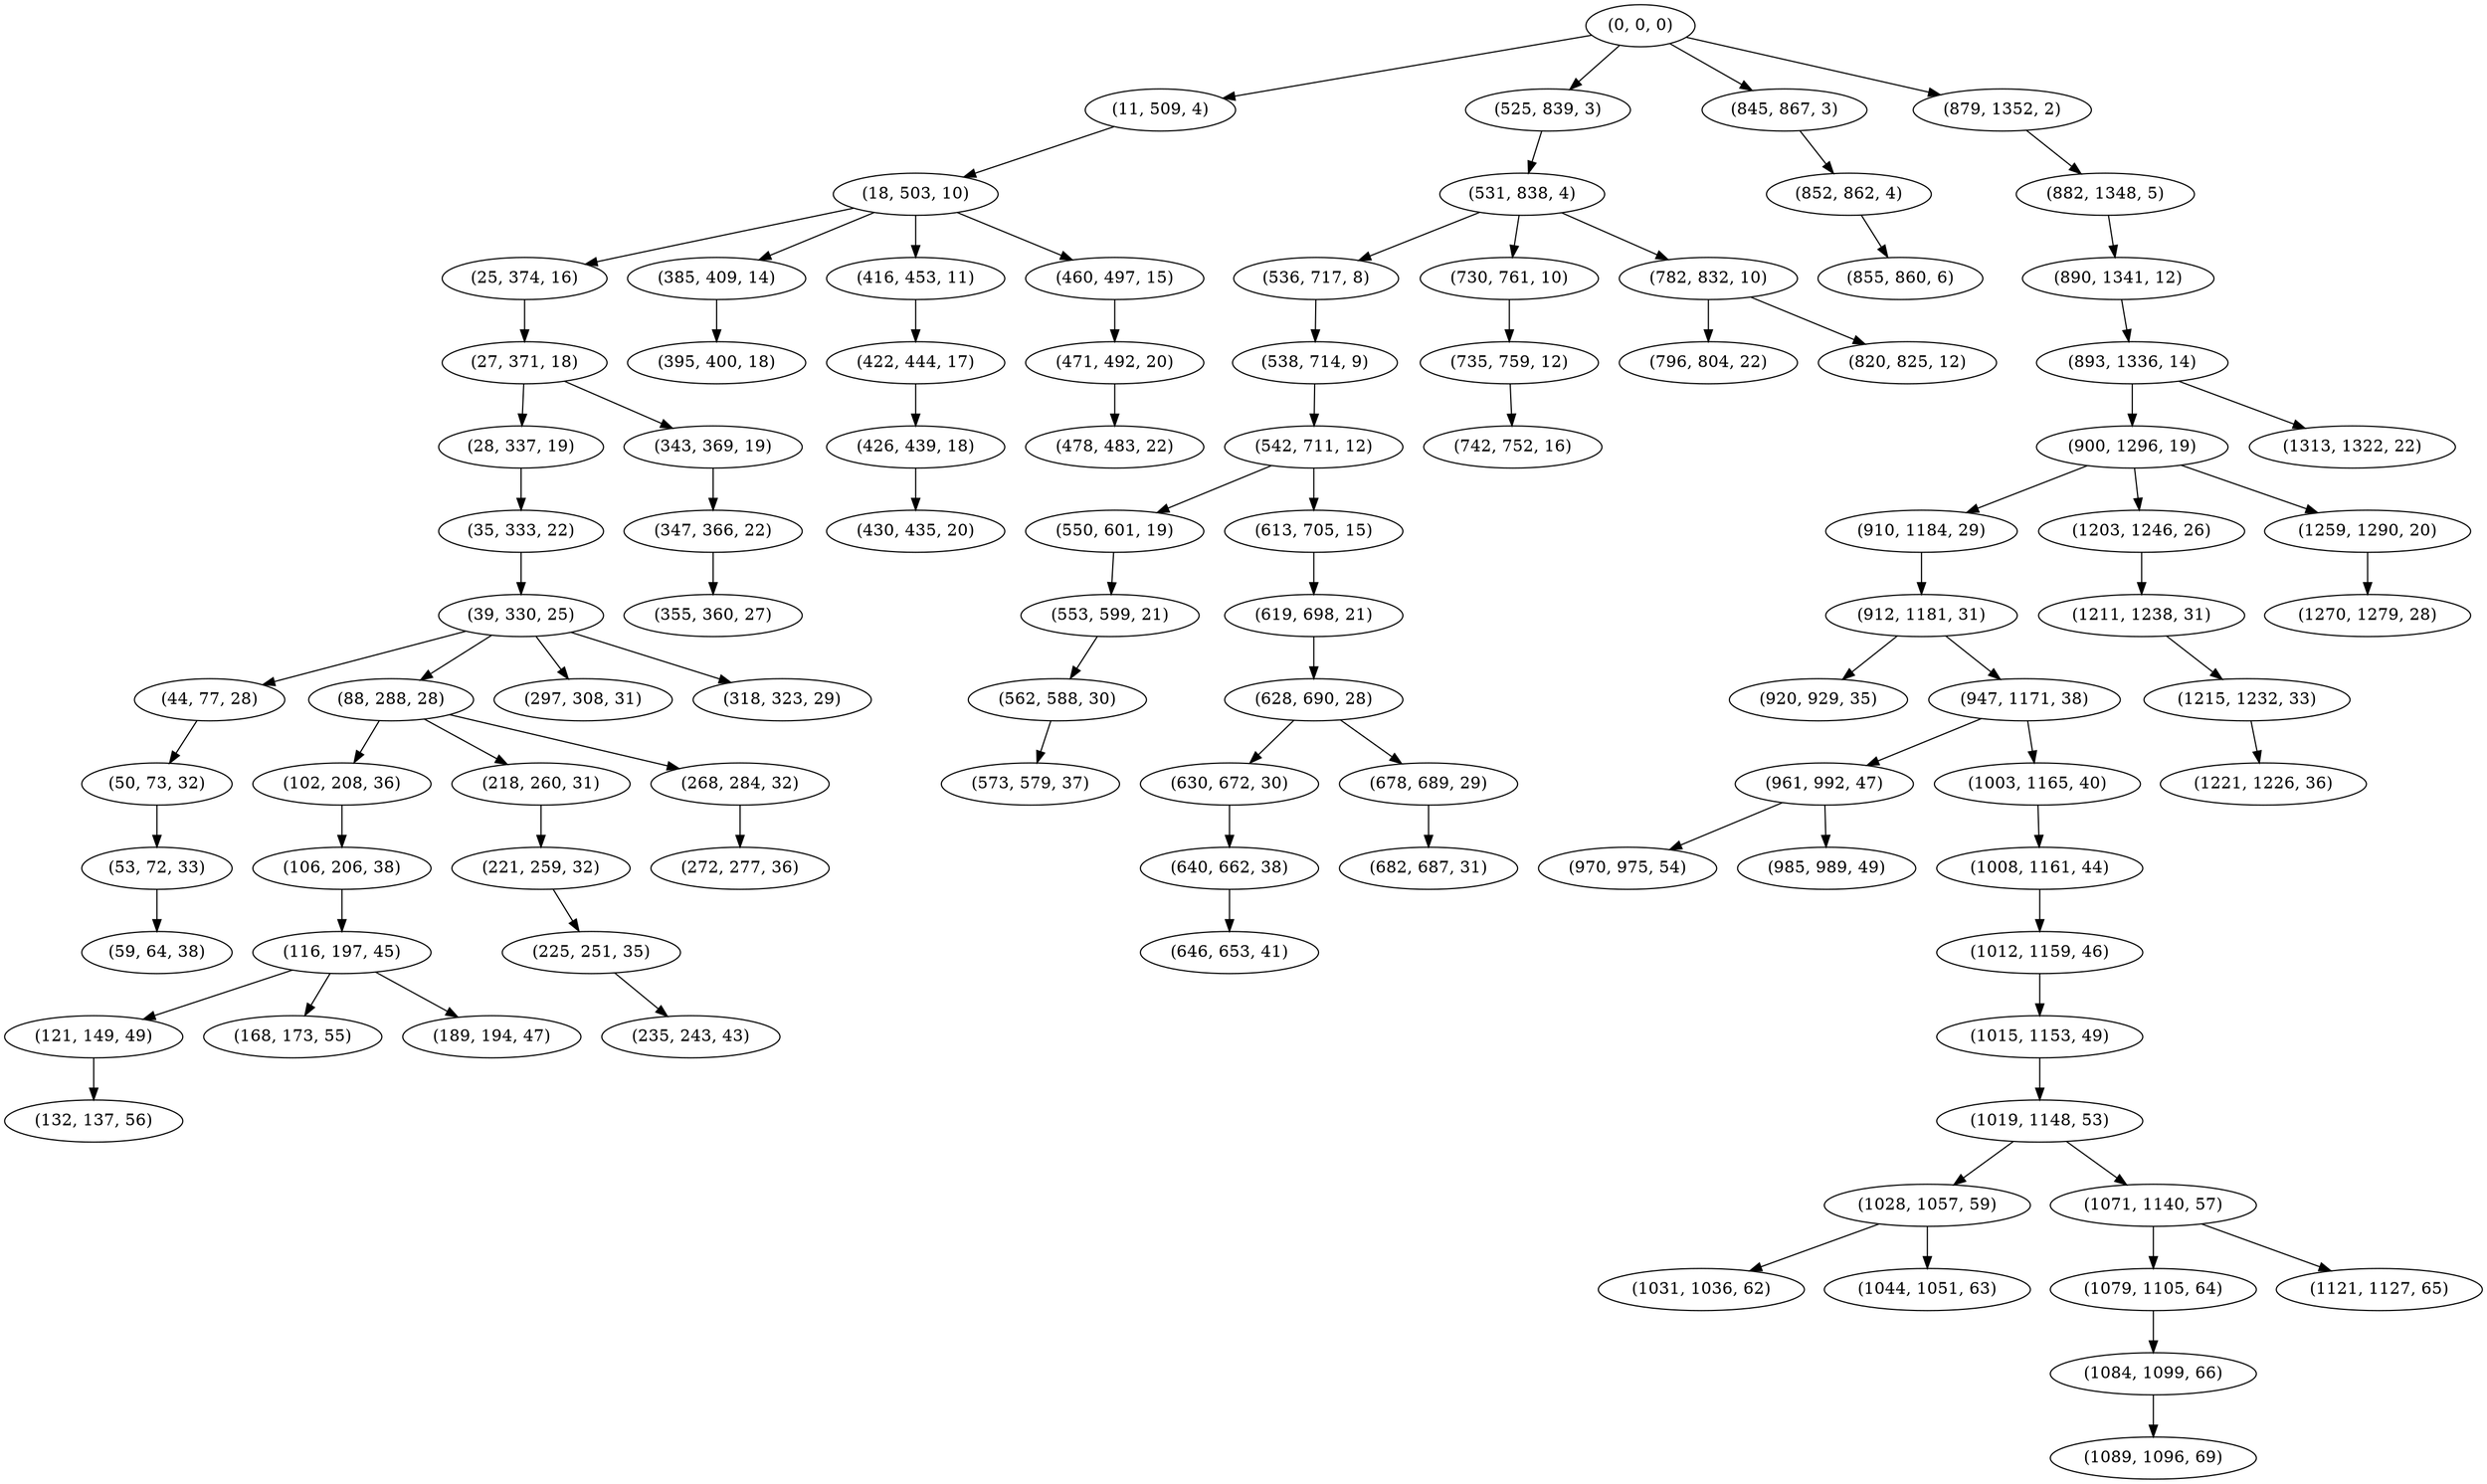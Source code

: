 digraph tree {
    "(0, 0, 0)";
    "(11, 509, 4)";
    "(18, 503, 10)";
    "(25, 374, 16)";
    "(27, 371, 18)";
    "(28, 337, 19)";
    "(35, 333, 22)";
    "(39, 330, 25)";
    "(44, 77, 28)";
    "(50, 73, 32)";
    "(53, 72, 33)";
    "(59, 64, 38)";
    "(88, 288, 28)";
    "(102, 208, 36)";
    "(106, 206, 38)";
    "(116, 197, 45)";
    "(121, 149, 49)";
    "(132, 137, 56)";
    "(168, 173, 55)";
    "(189, 194, 47)";
    "(218, 260, 31)";
    "(221, 259, 32)";
    "(225, 251, 35)";
    "(235, 243, 43)";
    "(268, 284, 32)";
    "(272, 277, 36)";
    "(297, 308, 31)";
    "(318, 323, 29)";
    "(343, 369, 19)";
    "(347, 366, 22)";
    "(355, 360, 27)";
    "(385, 409, 14)";
    "(395, 400, 18)";
    "(416, 453, 11)";
    "(422, 444, 17)";
    "(426, 439, 18)";
    "(430, 435, 20)";
    "(460, 497, 15)";
    "(471, 492, 20)";
    "(478, 483, 22)";
    "(525, 839, 3)";
    "(531, 838, 4)";
    "(536, 717, 8)";
    "(538, 714, 9)";
    "(542, 711, 12)";
    "(550, 601, 19)";
    "(553, 599, 21)";
    "(562, 588, 30)";
    "(573, 579, 37)";
    "(613, 705, 15)";
    "(619, 698, 21)";
    "(628, 690, 28)";
    "(630, 672, 30)";
    "(640, 662, 38)";
    "(646, 653, 41)";
    "(678, 689, 29)";
    "(682, 687, 31)";
    "(730, 761, 10)";
    "(735, 759, 12)";
    "(742, 752, 16)";
    "(782, 832, 10)";
    "(796, 804, 22)";
    "(820, 825, 12)";
    "(845, 867, 3)";
    "(852, 862, 4)";
    "(855, 860, 6)";
    "(879, 1352, 2)";
    "(882, 1348, 5)";
    "(890, 1341, 12)";
    "(893, 1336, 14)";
    "(900, 1296, 19)";
    "(910, 1184, 29)";
    "(912, 1181, 31)";
    "(920, 929, 35)";
    "(947, 1171, 38)";
    "(961, 992, 47)";
    "(970, 975, 54)";
    "(985, 989, 49)";
    "(1003, 1165, 40)";
    "(1008, 1161, 44)";
    "(1012, 1159, 46)";
    "(1015, 1153, 49)";
    "(1019, 1148, 53)";
    "(1028, 1057, 59)";
    "(1031, 1036, 62)";
    "(1044, 1051, 63)";
    "(1071, 1140, 57)";
    "(1079, 1105, 64)";
    "(1084, 1099, 66)";
    "(1089, 1096, 69)";
    "(1121, 1127, 65)";
    "(1203, 1246, 26)";
    "(1211, 1238, 31)";
    "(1215, 1232, 33)";
    "(1221, 1226, 36)";
    "(1259, 1290, 20)";
    "(1270, 1279, 28)";
    "(1313, 1322, 22)";
    "(0, 0, 0)" -> "(11, 509, 4)";
    "(0, 0, 0)" -> "(525, 839, 3)";
    "(0, 0, 0)" -> "(845, 867, 3)";
    "(0, 0, 0)" -> "(879, 1352, 2)";
    "(11, 509, 4)" -> "(18, 503, 10)";
    "(18, 503, 10)" -> "(25, 374, 16)";
    "(18, 503, 10)" -> "(385, 409, 14)";
    "(18, 503, 10)" -> "(416, 453, 11)";
    "(18, 503, 10)" -> "(460, 497, 15)";
    "(25, 374, 16)" -> "(27, 371, 18)";
    "(27, 371, 18)" -> "(28, 337, 19)";
    "(27, 371, 18)" -> "(343, 369, 19)";
    "(28, 337, 19)" -> "(35, 333, 22)";
    "(35, 333, 22)" -> "(39, 330, 25)";
    "(39, 330, 25)" -> "(44, 77, 28)";
    "(39, 330, 25)" -> "(88, 288, 28)";
    "(39, 330, 25)" -> "(297, 308, 31)";
    "(39, 330, 25)" -> "(318, 323, 29)";
    "(44, 77, 28)" -> "(50, 73, 32)";
    "(50, 73, 32)" -> "(53, 72, 33)";
    "(53, 72, 33)" -> "(59, 64, 38)";
    "(88, 288, 28)" -> "(102, 208, 36)";
    "(88, 288, 28)" -> "(218, 260, 31)";
    "(88, 288, 28)" -> "(268, 284, 32)";
    "(102, 208, 36)" -> "(106, 206, 38)";
    "(106, 206, 38)" -> "(116, 197, 45)";
    "(116, 197, 45)" -> "(121, 149, 49)";
    "(116, 197, 45)" -> "(168, 173, 55)";
    "(116, 197, 45)" -> "(189, 194, 47)";
    "(121, 149, 49)" -> "(132, 137, 56)";
    "(218, 260, 31)" -> "(221, 259, 32)";
    "(221, 259, 32)" -> "(225, 251, 35)";
    "(225, 251, 35)" -> "(235, 243, 43)";
    "(268, 284, 32)" -> "(272, 277, 36)";
    "(343, 369, 19)" -> "(347, 366, 22)";
    "(347, 366, 22)" -> "(355, 360, 27)";
    "(385, 409, 14)" -> "(395, 400, 18)";
    "(416, 453, 11)" -> "(422, 444, 17)";
    "(422, 444, 17)" -> "(426, 439, 18)";
    "(426, 439, 18)" -> "(430, 435, 20)";
    "(460, 497, 15)" -> "(471, 492, 20)";
    "(471, 492, 20)" -> "(478, 483, 22)";
    "(525, 839, 3)" -> "(531, 838, 4)";
    "(531, 838, 4)" -> "(536, 717, 8)";
    "(531, 838, 4)" -> "(730, 761, 10)";
    "(531, 838, 4)" -> "(782, 832, 10)";
    "(536, 717, 8)" -> "(538, 714, 9)";
    "(538, 714, 9)" -> "(542, 711, 12)";
    "(542, 711, 12)" -> "(550, 601, 19)";
    "(542, 711, 12)" -> "(613, 705, 15)";
    "(550, 601, 19)" -> "(553, 599, 21)";
    "(553, 599, 21)" -> "(562, 588, 30)";
    "(562, 588, 30)" -> "(573, 579, 37)";
    "(613, 705, 15)" -> "(619, 698, 21)";
    "(619, 698, 21)" -> "(628, 690, 28)";
    "(628, 690, 28)" -> "(630, 672, 30)";
    "(628, 690, 28)" -> "(678, 689, 29)";
    "(630, 672, 30)" -> "(640, 662, 38)";
    "(640, 662, 38)" -> "(646, 653, 41)";
    "(678, 689, 29)" -> "(682, 687, 31)";
    "(730, 761, 10)" -> "(735, 759, 12)";
    "(735, 759, 12)" -> "(742, 752, 16)";
    "(782, 832, 10)" -> "(796, 804, 22)";
    "(782, 832, 10)" -> "(820, 825, 12)";
    "(845, 867, 3)" -> "(852, 862, 4)";
    "(852, 862, 4)" -> "(855, 860, 6)";
    "(879, 1352, 2)" -> "(882, 1348, 5)";
    "(882, 1348, 5)" -> "(890, 1341, 12)";
    "(890, 1341, 12)" -> "(893, 1336, 14)";
    "(893, 1336, 14)" -> "(900, 1296, 19)";
    "(893, 1336, 14)" -> "(1313, 1322, 22)";
    "(900, 1296, 19)" -> "(910, 1184, 29)";
    "(900, 1296, 19)" -> "(1203, 1246, 26)";
    "(900, 1296, 19)" -> "(1259, 1290, 20)";
    "(910, 1184, 29)" -> "(912, 1181, 31)";
    "(912, 1181, 31)" -> "(920, 929, 35)";
    "(912, 1181, 31)" -> "(947, 1171, 38)";
    "(947, 1171, 38)" -> "(961, 992, 47)";
    "(947, 1171, 38)" -> "(1003, 1165, 40)";
    "(961, 992, 47)" -> "(970, 975, 54)";
    "(961, 992, 47)" -> "(985, 989, 49)";
    "(1003, 1165, 40)" -> "(1008, 1161, 44)";
    "(1008, 1161, 44)" -> "(1012, 1159, 46)";
    "(1012, 1159, 46)" -> "(1015, 1153, 49)";
    "(1015, 1153, 49)" -> "(1019, 1148, 53)";
    "(1019, 1148, 53)" -> "(1028, 1057, 59)";
    "(1019, 1148, 53)" -> "(1071, 1140, 57)";
    "(1028, 1057, 59)" -> "(1031, 1036, 62)";
    "(1028, 1057, 59)" -> "(1044, 1051, 63)";
    "(1071, 1140, 57)" -> "(1079, 1105, 64)";
    "(1071, 1140, 57)" -> "(1121, 1127, 65)";
    "(1079, 1105, 64)" -> "(1084, 1099, 66)";
    "(1084, 1099, 66)" -> "(1089, 1096, 69)";
    "(1203, 1246, 26)" -> "(1211, 1238, 31)";
    "(1211, 1238, 31)" -> "(1215, 1232, 33)";
    "(1215, 1232, 33)" -> "(1221, 1226, 36)";
    "(1259, 1290, 20)" -> "(1270, 1279, 28)";
}
